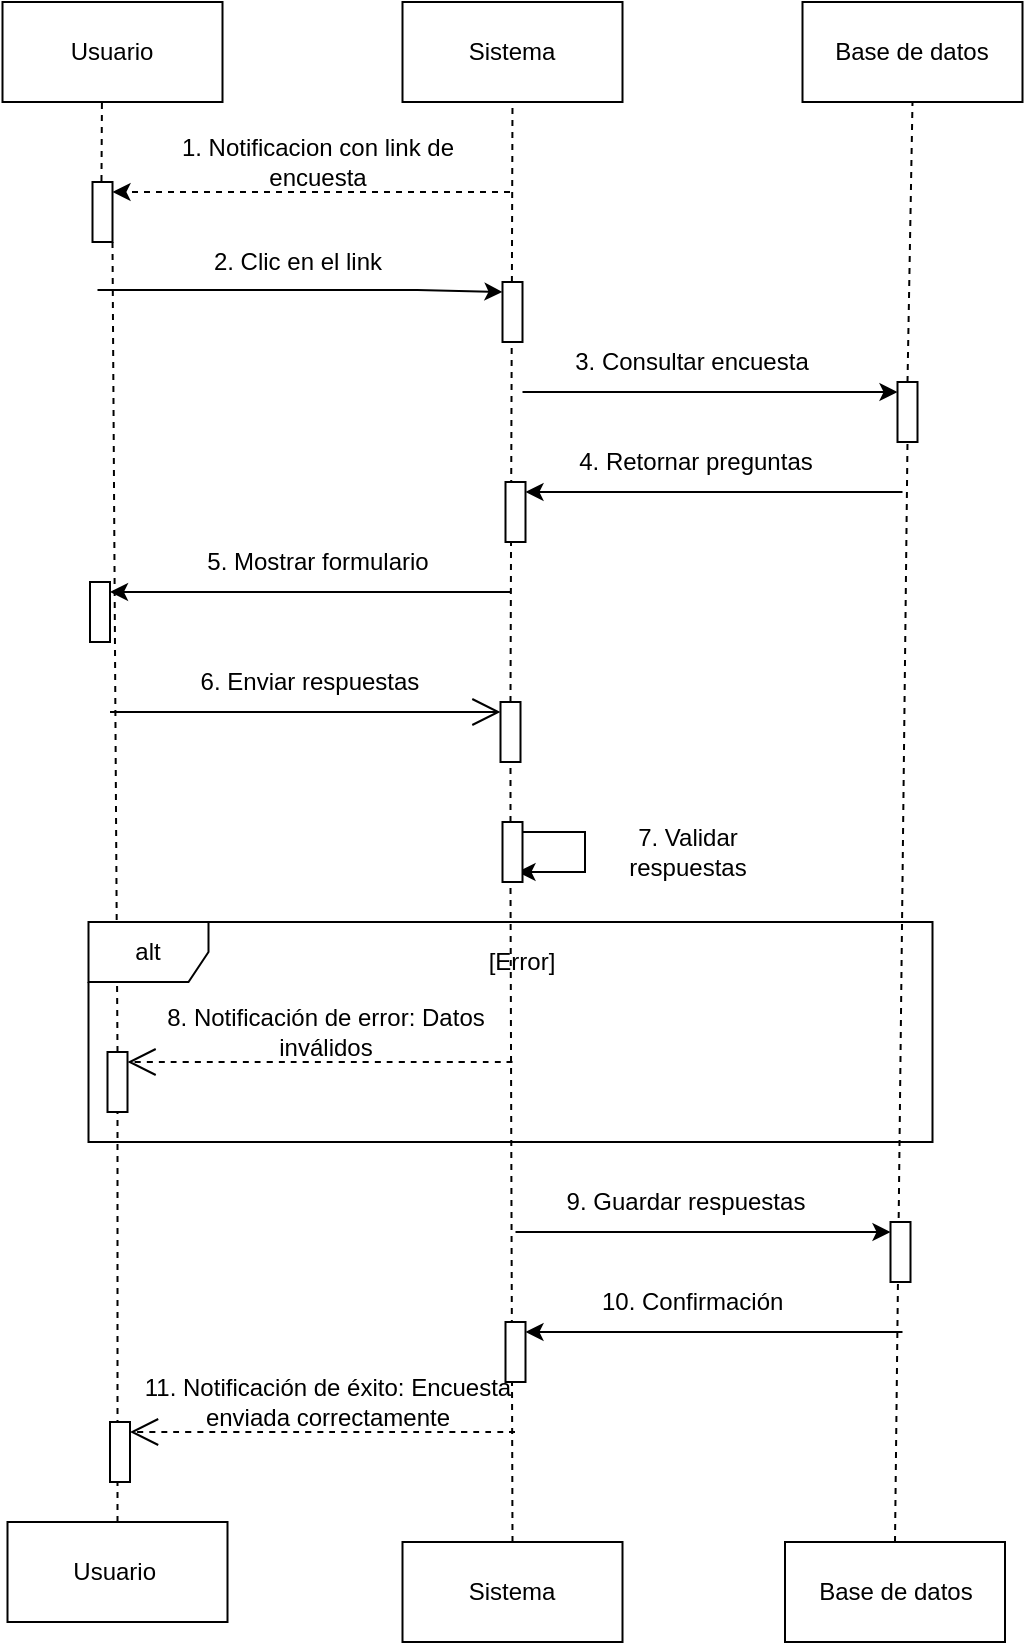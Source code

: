 <mxfile version="27.1.6">
  <diagram name="Página-1" id="esPIXZYzyLC4NXMFk4m4">
    <mxGraphModel grid="1" page="1" gridSize="10" guides="1" tooltips="1" connect="1" arrows="1" fold="1" pageScale="1" pageWidth="827" pageHeight="1169" math="0" shadow="0">
      <root>
        <mxCell id="0" />
        <mxCell id="1" parent="0" />
        <mxCell id="iabGYzuJgo18soV1GwnZ-1" value="Usuario" style="html=1;whiteSpace=wrap;" vertex="1" parent="1">
          <mxGeometry x="106.25" y="60" width="110" height="50" as="geometry" />
        </mxCell>
        <mxCell id="iabGYzuJgo18soV1GwnZ-2" value="Sistema&lt;span style=&quot;color: rgba(0, 0, 0, 0); font-family: monospace; font-size: 0px; text-align: start; text-wrap-mode: nowrap;&quot;&gt;%3CmxGraphModel%3E%3Croot%3E%3CmxCell%20id%3D%220%22%2F%3E%3CmxCell%20id%3D%221%22%20parent%3D%220%22%2F%3E%3CmxCell%20id%3D%222%22%20value%3D%22Usuario%22%20style%3D%22html%3D1%3BwhiteSpace%3Dwrap%3B%22%20vertex%3D%221%22%20parent%3D%221%22%3E%3CmxGeometry%20x%3D%2270%22%20y%3D%2240%22%20width%3D%22110%22%20height%3D%2250%22%20as%3D%22geometry%22%2F%3E%3C%2FmxCell%3E%3C%2Froot%3E%3C%2FmxGraphModel%3E&lt;/span&gt;" style="html=1;whiteSpace=wrap;" vertex="1" parent="1">
          <mxGeometry x="306.25" y="60" width="110" height="50" as="geometry" />
        </mxCell>
        <mxCell id="iabGYzuJgo18soV1GwnZ-3" value="Base de datos" style="html=1;whiteSpace=wrap;" vertex="1" parent="1">
          <mxGeometry x="506.25" y="60" width="110" height="50" as="geometry" />
        </mxCell>
        <mxCell id="iabGYzuJgo18soV1GwnZ-4" value="Usuario&amp;nbsp;" style="html=1;whiteSpace=wrap;" vertex="1" parent="1">
          <mxGeometry x="108.75" y="820" width="110" height="50" as="geometry" />
        </mxCell>
        <mxCell id="iabGYzuJgo18soV1GwnZ-5" value="Sistema&lt;span style=&quot;color: rgba(0, 0, 0, 0); font-family: monospace; font-size: 0px; text-align: start; text-wrap-mode: nowrap;&quot;&gt;%3CmxGraphModel%3E%3Croot%3E%3CmxCell%20id%3D%220%22%2F%3E%3CmxCell%20id%3D%221%22%20parent%3D%220%22%2F%3E%3CmxCell%20id%3D%222%22%20value%3D%22Usuario%22%20style%3D%22html%3D1%3BwhiteSpace%3Dwrap%3B%22%20vertex%3D%221%22%20parent%3D%221%22%3E%3CmxGeometry%20x%3D%2270%22%20y%3D%2240%22%20width%3D%22110%22%20height%3D%2250%22%20as%3D%22geometry%22%2F%3E%3C%2FmxCell%3E%3C%2Froot%3E%3C%2FmxGraphModel%3E&lt;/span&gt;" style="html=1;whiteSpace=wrap;" vertex="1" parent="1">
          <mxGeometry x="306.25" y="830" width="110" height="50" as="geometry" />
        </mxCell>
        <mxCell id="iabGYzuJgo18soV1GwnZ-6" value="Base de datos" style="html=1;whiteSpace=wrap;" vertex="1" parent="1">
          <mxGeometry x="497.5" y="830" width="110" height="50" as="geometry" />
        </mxCell>
        <mxCell id="iabGYzuJgo18soV1GwnZ-12" value="3. Consultar encuesta" style="text;html=1;align=center;verticalAlign=middle;whiteSpace=wrap;rounded=0;" vertex="1" parent="1">
          <mxGeometry x="366.25" y="230" width="170" height="20" as="geometry" />
        </mxCell>
        <mxCell id="iabGYzuJgo18soV1GwnZ-13" value="" style="endArrow=classic;html=1;rounded=0;entryX=0;entryY=0;entryDx=0;entryDy=5;entryPerimeter=0;" edge="1" parent="1" target="iabGYzuJgo18soV1GwnZ-33">
          <mxGeometry width="50" height="50" relative="1" as="geometry">
            <mxPoint x="366.25" y="255" as="sourcePoint" />
            <mxPoint x="641.25" y="250" as="targetPoint" />
          </mxGeometry>
        </mxCell>
        <mxCell id="iabGYzuJgo18soV1GwnZ-14" value="" style="endArrow=none;dashed=1;html=1;rounded=0;exitX=0.5;exitY=0;exitDx=0;exitDy=0;entryX=0.5;entryY=1;entryDx=0;entryDy=0;" edge="1" parent="1" source="iabGYzuJgo18soV1GwnZ-33" target="iabGYzuJgo18soV1GwnZ-3">
          <mxGeometry width="50" height="50" relative="1" as="geometry">
            <mxPoint x="561.25" y="910" as="sourcePoint" />
            <mxPoint x="561.25" y="500" as="targetPoint" />
          </mxGeometry>
        </mxCell>
        <mxCell id="iabGYzuJgo18soV1GwnZ-15" value="" style="endArrow=none;dashed=1;html=1;rounded=0;exitX=0.449;exitY=-0.016;exitDx=0;exitDy=0;exitPerimeter=0;entryX=0.452;entryY=0.991;entryDx=0;entryDy=0;entryPerimeter=0;" edge="1" parent="1" source="iabGYzuJgo18soV1GwnZ-24" target="iabGYzuJgo18soV1GwnZ-1">
          <mxGeometry width="50" height="50" relative="1" as="geometry">
            <mxPoint x="150.25" y="909" as="sourcePoint" />
            <mxPoint x="148.58" y="220.51" as="targetPoint" />
            <Array as="points" />
          </mxGeometry>
        </mxCell>
        <mxCell id="iabGYzuJgo18soV1GwnZ-16" value="6. Enviar respuestas" style="text;html=1;align=center;verticalAlign=middle;whiteSpace=wrap;rounded=0;" vertex="1" parent="1">
          <mxGeometry x="165.25" y="390" width="190" height="20" as="geometry" />
        </mxCell>
        <mxCell id="iabGYzuJgo18soV1GwnZ-17" value="4. Retornar preguntas" style="text;html=1;align=center;verticalAlign=middle;whiteSpace=wrap;rounded=0;" vertex="1" parent="1">
          <mxGeometry x="367.75" y="280" width="170" height="20" as="geometry" />
        </mxCell>
        <mxCell id="iabGYzuJgo18soV1GwnZ-18" value="" style="endArrow=classic;html=1;rounded=0;entryX=1;entryY=0;entryDx=0;entryDy=5;entryPerimeter=0;" edge="1" parent="1" target="iabGYzuJgo18soV1GwnZ-23">
          <mxGeometry width="50" height="50" relative="1" as="geometry">
            <mxPoint x="556.25" y="305" as="sourcePoint" />
            <mxPoint x="248.75" y="260" as="targetPoint" />
          </mxGeometry>
        </mxCell>
        <mxCell id="iabGYzuJgo18soV1GwnZ-19" value="" style="endArrow=none;dashed=1;html=1;rounded=0;entryX=0.5;entryY=1;entryDx=0;entryDy=0;exitX=0.5;exitY=0;exitDx=0;exitDy=0;" edge="1" parent="1" source="iabGYzuJgo18soV1GwnZ-55" target="iabGYzuJgo18soV1GwnZ-2">
          <mxGeometry width="50" height="50" relative="1" as="geometry">
            <mxPoint x="361.25" y="520" as="sourcePoint" />
            <mxPoint x="366.25" y="490" as="targetPoint" />
            <Array as="points" />
          </mxGeometry>
        </mxCell>
        <mxCell id="iabGYzuJgo18soV1GwnZ-23" value="" style="html=1;points=[[0,0,0,0,5],[0,1,0,0,-5],[1,0,0,0,5],[1,1,0,0,-5]];perimeter=orthogonalPerimeter;outlineConnect=0;targetShapes=umlLifeline;portConstraint=eastwest;newEdgeStyle={&quot;curved&quot;:0,&quot;rounded&quot;:0};" vertex="1" parent="1">
          <mxGeometry x="357.75" y="300" width="10" height="30" as="geometry" />
        </mxCell>
        <mxCell id="iabGYzuJgo18soV1GwnZ-24" value="" style="html=1;points=[[0,0,0,0,5],[0,1,0,0,-5],[1,0,0,0,5],[1,1,0,0,-5]];perimeter=orthogonalPerimeter;outlineConnect=0;targetShapes=umlLifeline;portConstraint=eastwest;newEdgeStyle={&quot;curved&quot;:0,&quot;rounded&quot;:0};" vertex="1" parent="1">
          <mxGeometry x="151.25" y="150" width="10" height="30" as="geometry" />
        </mxCell>
        <mxCell id="iabGYzuJgo18soV1GwnZ-25" value="" style="endArrow=classic;html=1;rounded=0;entryX=1;entryY=0;entryDx=0;entryDy=5;entryPerimeter=0;dashed=1;" edge="1" parent="1" target="iabGYzuJgo18soV1GwnZ-24">
          <mxGeometry width="50" height="50" relative="1" as="geometry">
            <mxPoint x="360" y="155" as="sourcePoint" />
            <mxPoint x="475.75" y="126" as="targetPoint" />
          </mxGeometry>
        </mxCell>
        <mxCell id="iabGYzuJgo18soV1GwnZ-26" value="1. Notificacion con link de encuesta" style="text;html=1;align=center;verticalAlign=middle;whiteSpace=wrap;rounded=0;" vertex="1" parent="1">
          <mxGeometry x="178.75" y="130" width="170" height="20" as="geometry" />
        </mxCell>
        <mxCell id="iabGYzuJgo18soV1GwnZ-27" value="" style="html=1;points=[[0,0,0,0,5],[0,1,0,0,-5],[1,0,0,0,5],[1,1,0,0,-5]];perimeter=orthogonalPerimeter;outlineConnect=0;targetShapes=umlLifeline;portConstraint=eastwest;newEdgeStyle={&quot;curved&quot;:0,&quot;rounded&quot;:0};" vertex="1" parent="1">
          <mxGeometry x="356.25" y="200" width="10" height="30" as="geometry" />
        </mxCell>
        <mxCell id="iabGYzuJgo18soV1GwnZ-28" value="" style="endArrow=classic;html=1;rounded=0;entryX=0;entryY=0;entryDx=0;entryDy=5;entryPerimeter=0;" edge="1" parent="1" target="iabGYzuJgo18soV1GwnZ-27">
          <mxGeometry width="50" height="50" relative="1" as="geometry">
            <mxPoint x="153.75" y="204" as="sourcePoint" />
            <mxPoint x="485.75" y="110" as="targetPoint" />
            <Array as="points">
              <mxPoint x="313.75" y="204" />
            </Array>
          </mxGeometry>
        </mxCell>
        <mxCell id="iabGYzuJgo18soV1GwnZ-29" value="2. Clic en el link" style="text;html=1;align=center;verticalAlign=middle;whiteSpace=wrap;rounded=0;" vertex="1" parent="1">
          <mxGeometry x="168.75" y="180" width="170" height="20" as="geometry" />
        </mxCell>
        <mxCell id="iabGYzuJgo18soV1GwnZ-30" value="" style="endArrow=none;dashed=1;html=1;rounded=0;exitX=0.5;exitY=0;exitDx=0;exitDy=0;" edge="1" parent="1" source="iabGYzuJgo18soV1GwnZ-45" target="iabGYzuJgo18soV1GwnZ-24">
          <mxGeometry width="50" height="50" relative="1" as="geometry">
            <mxPoint x="151.25" y="825" as="sourcePoint" />
            <mxPoint x="156" y="460" as="targetPoint" />
            <Array as="points" />
          </mxGeometry>
        </mxCell>
        <mxCell id="iabGYzuJgo18soV1GwnZ-32" value="" style="endArrow=none;dashed=1;html=1;rounded=0;exitX=0.5;exitY=0;exitDx=0;exitDy=0;entryX=0.5;entryY=1;entryDx=0;entryDy=0;" edge="1" parent="1" source="iabGYzuJgo18soV1GwnZ-6" target="iabGYzuJgo18soV1GwnZ-33">
          <mxGeometry width="50" height="50" relative="1" as="geometry">
            <mxPoint x="557.5" y="530" as="sourcePoint" />
            <mxPoint x="561.25" y="200" as="targetPoint" />
          </mxGeometry>
        </mxCell>
        <mxCell id="iabGYzuJgo18soV1GwnZ-33" value="" style="html=1;points=[[0,0,0,0,5],[0,1,0,0,-5],[1,0,0,0,5],[1,1,0,0,-5]];perimeter=orthogonalPerimeter;outlineConnect=0;targetShapes=umlLifeline;portConstraint=eastwest;newEdgeStyle={&quot;curved&quot;:0,&quot;rounded&quot;:0};" vertex="1" parent="1">
          <mxGeometry x="553.75" y="250" width="10" height="30" as="geometry" />
        </mxCell>
        <mxCell id="iabGYzuJgo18soV1GwnZ-37" value="" style="endArrow=open;endSize=12;html=1;rounded=0;fontSize=12;curved=1;entryX=0;entryY=0;entryDx=0;entryDy=5;entryPerimeter=0;" edge="1" parent="1" target="iabGYzuJgo18soV1GwnZ-55">
          <mxGeometry width="160" relative="1" as="geometry">
            <mxPoint x="160" y="415" as="sourcePoint" />
            <mxPoint x="160" y="435" as="targetPoint" />
          </mxGeometry>
        </mxCell>
        <mxCell id="iabGYzuJgo18soV1GwnZ-41" value="alt" style="shape=umlFrame;whiteSpace=wrap;html=1;pointerEvents=0;" vertex="1" parent="1">
          <mxGeometry x="149.25" y="520" width="422" height="110" as="geometry" />
        </mxCell>
        <mxCell id="iabGYzuJgo18soV1GwnZ-42" value="8. Notificación de error: Datos inválidos" style="text;html=1;align=center;verticalAlign=middle;whiteSpace=wrap;rounded=0;" vertex="1" parent="1">
          <mxGeometry x="172.75" y="565" width="190" height="20" as="geometry" />
        </mxCell>
        <mxCell id="iabGYzuJgo18soV1GwnZ-43" value="" style="endArrow=open;endSize=12;html=1;rounded=0;fontSize=12;curved=1;entryX=1;entryY=0;entryDx=0;entryDy=5;entryPerimeter=0;dashed=1;" edge="1" parent="1" target="iabGYzuJgo18soV1GwnZ-45">
          <mxGeometry width="160" relative="1" as="geometry">
            <mxPoint x="361.25" y="590" as="sourcePoint" />
            <mxPoint x="436" y="380" as="targetPoint" />
          </mxGeometry>
        </mxCell>
        <mxCell id="iabGYzuJgo18soV1GwnZ-44" value="" style="endArrow=none;dashed=1;html=1;rounded=0;exitX=0.5;exitY=0;exitDx=0;exitDy=0;" edge="1" parent="1" source="iabGYzuJgo18soV1GwnZ-4" target="iabGYzuJgo18soV1GwnZ-45">
          <mxGeometry width="50" height="50" relative="1" as="geometry">
            <mxPoint x="152.5" y="830" as="sourcePoint" />
            <mxPoint x="152.75" y="600" as="targetPoint" />
            <Array as="points" />
          </mxGeometry>
        </mxCell>
        <mxCell id="iabGYzuJgo18soV1GwnZ-45" value="&lt;span style=&quot;color: rgb(237, 237, 237); font-family: monospace; font-size: 0px; text-align: start;&quot;&gt;%3CmxGraphModel%3E%3Croot%3E%3CmxCell%20id%3D%220%22%2F%3E%3CmxCell%20id%3D%221%22%20parent%3D%220%22%2F%3E%3CmxCell%20id%3D%222%22%20value%3D%22%22%20style%3D%22html%3D1%3Bpoints%3D%5B%5B0%2C0%2C0%2C0%2C5%5D%2C%5B0%2C1%2C0%2C0%2C-5%5D%2C%5B1%2C0%2C0%2C0%2C5%5D%2C%5B1%2C1%2C0%2C0%2C-5%5D%5D%3Bperimeter%3DorthogonalPerimeter%3BoutlineConnect%3D0%3BtargetShapes%3DumlLifeline%3BportConstraint%3Deastwest%3BnewEdgeStyle%3D%7B%26quot%3Bcurved%26quot%3B%3A0%2C%26quot%3Brounded%26quot%3B%3A0%7D%3B%22%20vertex%3D%221%22%20parent%3D%221%22%3E%3CmxGeometry%20x%3D%2285%22%20y%3D%22280%22%20width%3D%2210%22%20height%3D%2230%22%20as%3D%22geometry%22%2F%3E%3C%2FmxCell%3E%3C%2Froot%3E%3C%2FmxGraphModel%3E&lt;/span&gt;&lt;span style=&quot;color: rgb(237, 237, 237); font-family: monospace; font-size: 0px; text-align: start;&quot;&gt;%3CmxGraphModel%3E%3Croot%3E%3CmxCell%20id%3D%220%22%2F%3E%3CmxCell%20id%3D%221%22%20parent%3D%220%22%2F%3E%3CmxCell%20id%3D%222%22%20value%3D%22%22%20style%3D%22html%3D1%3Bpoints%3D%5B%5B0%2C0%2C0%2C0%2C5%5D%2C%5B0%2C1%2C0%2C0%2C-5%5D%2C%5B1%2C0%2C0%2C0%2C5%5D%2C%5B1%2C1%2C0%2C0%2C-5%5D%5D%3Bperimeter%3DorthogonalPerimeter%3BoutlineConnect%3D0%3BtargetShapes%3DumlLifeline%3BportConstraint%3Deastwest%3BnewEdgeStyle%3D%7B%26quot%3Bcurved%26quot%3B%3A0%2C%26quot%3Brounded%26quot%3B%3A0%7D%3B%22%20vertex%3D%221%22%20parent%3D%221%22%3E%3CmxGeometry%20x%3D%2285%22%20y%3D%22280%22%20width%3D%2210%22%20height%3D%2230%22%20as%3D%22geometry%22%2F%3E%3C%2FmxCell%3E%3C%2Froot%3E%3C%2FmxGraphModel%3E&lt;/span&gt;" style="html=1;points=[[0,0,0,0,5],[0,1,0,0,-5],[1,0,0,0,5],[1,1,0,0,-5]];perimeter=orthogonalPerimeter;outlineConnect=0;targetShapes=umlLifeline;portConstraint=eastwest;newEdgeStyle={&quot;curved&quot;:0,&quot;rounded&quot;:0};" vertex="1" parent="1">
          <mxGeometry x="158.75" y="585" width="10" height="30" as="geometry" />
        </mxCell>
        <mxCell id="iabGYzuJgo18soV1GwnZ-47" value="[Error]" style="text;html=1;align=center;verticalAlign=middle;whiteSpace=wrap;rounded=0;" vertex="1" parent="1">
          <mxGeometry x="341.25" y="530" width="50" height="20" as="geometry" />
        </mxCell>
        <mxCell id="iabGYzuJgo18soV1GwnZ-52" value="5. Mostrar formulario" style="text;html=1;align=center;verticalAlign=middle;whiteSpace=wrap;rounded=0;" vertex="1" parent="1">
          <mxGeometry x="178.75" y="330" width="170" height="20" as="geometry" />
        </mxCell>
        <mxCell id="iabGYzuJgo18soV1GwnZ-53" value="" style="endArrow=classic;html=1;rounded=0;entryX=1;entryY=0;entryDx=0;entryDy=5;entryPerimeter=0;" edge="1" parent="1" target="iabGYzuJgo18soV1GwnZ-54">
          <mxGeometry width="50" height="50" relative="1" as="geometry">
            <mxPoint x="360" y="355" as="sourcePoint" />
            <mxPoint x="41" y="310" as="targetPoint" />
          </mxGeometry>
        </mxCell>
        <mxCell id="iabGYzuJgo18soV1GwnZ-54" value="" style="html=1;points=[[0,0,0,0,5],[0,1,0,0,-5],[1,0,0,0,5],[1,1,0,0,-5]];perimeter=orthogonalPerimeter;outlineConnect=0;targetShapes=umlLifeline;portConstraint=eastwest;newEdgeStyle={&quot;curved&quot;:0,&quot;rounded&quot;:0};" vertex="1" parent="1">
          <mxGeometry x="150" y="350" width="10" height="30" as="geometry" />
        </mxCell>
        <mxCell id="iabGYzuJgo18soV1GwnZ-56" value="" style="endArrow=none;dashed=1;html=1;rounded=0;entryX=0.5;entryY=1;entryDx=0;entryDy=0;exitX=0.5;exitY=0;exitDx=0;exitDy=0;" edge="1" parent="1" target="iabGYzuJgo18soV1GwnZ-55">
          <mxGeometry width="50" height="50" relative="1" as="geometry">
            <mxPoint x="360.25" y="470" as="sourcePoint" />
            <mxPoint x="361" y="110" as="targetPoint" />
            <Array as="points" />
          </mxGeometry>
        </mxCell>
        <mxCell id="iabGYzuJgo18soV1GwnZ-55" value="" style="html=1;points=[[0,0,0,0,5],[0,1,0,0,-5],[1,0,0,0,5],[1,1,0,0,-5]];perimeter=orthogonalPerimeter;outlineConnect=0;targetShapes=umlLifeline;portConstraint=eastwest;newEdgeStyle={&quot;curved&quot;:0,&quot;rounded&quot;:0};" vertex="1" parent="1">
          <mxGeometry x="355.25" y="410" width="10" height="30" as="geometry" />
        </mxCell>
        <mxCell id="iabGYzuJgo18soV1GwnZ-59" value="" style="endArrow=none;dashed=1;html=1;rounded=0;entryX=0.5;entryY=1;entryDx=0;entryDy=0;exitX=0.5;exitY=0;exitDx=0;exitDy=0;" edge="1" parent="1" source="iabGYzuJgo18soV1GwnZ-5">
          <mxGeometry width="50" height="50" relative="1" as="geometry">
            <mxPoint x="361" y="830" as="sourcePoint" />
            <mxPoint x="360.25" y="500" as="targetPoint" />
            <Array as="points" />
          </mxGeometry>
        </mxCell>
        <mxCell id="iabGYzuJgo18soV1GwnZ-60" value="7. Validar respuestas" style="text;html=1;align=center;verticalAlign=middle;whiteSpace=wrap;rounded=0;" vertex="1" parent="1">
          <mxGeometry x="401.25" y="475" width="96.25" height="20" as="geometry" />
        </mxCell>
        <mxCell id="iabGYzuJgo18soV1GwnZ-61" value="" style="endArrow=classic;html=1;rounded=0;entryX=1;entryY=1;entryDx=0;entryDy=-5;entryPerimeter=0;exitX=1;exitY=0;exitDx=0;exitDy=5;exitPerimeter=0;edgeStyle=orthogonalEdgeStyle;" edge="1" parent="1">
          <mxGeometry width="50" height="50" relative="1" as="geometry">
            <mxPoint x="363.75" y="475" as="sourcePoint" />
            <mxPoint x="363.75" y="495" as="targetPoint" />
            <Array as="points">
              <mxPoint x="397.5" y="495" />
            </Array>
          </mxGeometry>
        </mxCell>
        <mxCell id="iabGYzuJgo18soV1GwnZ-62" value="" style="html=1;points=[[0,0,0,0,5],[0,1,0,0,-5],[1,0,0,0,5],[1,1,0,0,-5]];perimeter=orthogonalPerimeter;outlineConnect=0;targetShapes=umlLifeline;portConstraint=eastwest;newEdgeStyle={&quot;curved&quot;:0,&quot;rounded&quot;:0};" vertex="1" parent="1">
          <mxGeometry x="356.25" y="470" width="10" height="30" as="geometry" />
        </mxCell>
        <mxCell id="iabGYzuJgo18soV1GwnZ-63" value="9. Guardar respuestas" style="text;html=1;align=center;verticalAlign=middle;whiteSpace=wrap;rounded=0;" vertex="1" parent="1">
          <mxGeometry x="362.75" y="650" width="170" height="20" as="geometry" />
        </mxCell>
        <mxCell id="iabGYzuJgo18soV1GwnZ-64" value="" style="endArrow=classic;html=1;rounded=0;entryX=0;entryY=0;entryDx=0;entryDy=5;entryPerimeter=0;" edge="1" parent="1" target="iabGYzuJgo18soV1GwnZ-66">
          <mxGeometry width="50" height="50" relative="1" as="geometry">
            <mxPoint x="362.75" y="675" as="sourcePoint" />
            <mxPoint x="637.75" y="670" as="targetPoint" />
          </mxGeometry>
        </mxCell>
        <mxCell id="iabGYzuJgo18soV1GwnZ-66" value="" style="html=1;points=[[0,0,0,0,5],[0,1,0,0,-5],[1,0,0,0,5],[1,1,0,0,-5]];perimeter=orthogonalPerimeter;outlineConnect=0;targetShapes=umlLifeline;portConstraint=eastwest;newEdgeStyle={&quot;curved&quot;:0,&quot;rounded&quot;:0};" vertex="1" parent="1">
          <mxGeometry x="550.25" y="670" width="10" height="30" as="geometry" />
        </mxCell>
        <mxCell id="iabGYzuJgo18soV1GwnZ-68" value="10. Confirmación&amp;nbsp;" style="text;html=1;align=center;verticalAlign=middle;whiteSpace=wrap;rounded=0;" vertex="1" parent="1">
          <mxGeometry x="367.75" y="700" width="170" height="20" as="geometry" />
        </mxCell>
        <mxCell id="iabGYzuJgo18soV1GwnZ-69" value="" style="endArrow=classic;html=1;rounded=0;entryX=1;entryY=0;entryDx=0;entryDy=5;entryPerimeter=0;" edge="1" parent="1" target="iabGYzuJgo18soV1GwnZ-70">
          <mxGeometry width="50" height="50" relative="1" as="geometry">
            <mxPoint x="556.25" y="725" as="sourcePoint" />
            <mxPoint x="248.75" y="680" as="targetPoint" />
          </mxGeometry>
        </mxCell>
        <mxCell id="iabGYzuJgo18soV1GwnZ-70" value="" style="html=1;points=[[0,0,0,0,5],[0,1,0,0,-5],[1,0,0,0,5],[1,1,0,0,-5]];perimeter=orthogonalPerimeter;outlineConnect=0;targetShapes=umlLifeline;portConstraint=eastwest;newEdgeStyle={&quot;curved&quot;:0,&quot;rounded&quot;:0};" vertex="1" parent="1">
          <mxGeometry x="357.75" y="720" width="10" height="30" as="geometry" />
        </mxCell>
        <mxCell id="iabGYzuJgo18soV1GwnZ-71" value="11. Notificación de éxito: Encuesta enviada correctamente" style="text;html=1;align=center;verticalAlign=middle;whiteSpace=wrap;rounded=0;" vertex="1" parent="1">
          <mxGeometry x="174" y="750" width="190" height="20" as="geometry" />
        </mxCell>
        <mxCell id="iabGYzuJgo18soV1GwnZ-72" value="" style="endArrow=open;endSize=12;html=1;rounded=0;fontSize=12;curved=1;entryX=1;entryY=0;entryDx=0;entryDy=5;entryPerimeter=0;dashed=1;" edge="1" parent="1" target="iabGYzuJgo18soV1GwnZ-73">
          <mxGeometry width="160" relative="1" as="geometry">
            <mxPoint x="362.5" y="775" as="sourcePoint" />
            <mxPoint x="437.25" y="565" as="targetPoint" />
          </mxGeometry>
        </mxCell>
        <mxCell id="iabGYzuJgo18soV1GwnZ-73" value="&lt;span style=&quot;color: rgb(237, 237, 237); font-family: monospace; font-size: 0px; text-align: start;&quot;&gt;%3CmxGraphModel%3E%3Croot%3E%3CmxCell%20id%3D%220%22%2F%3E%3CmxCell%20id%3D%221%22%20parent%3D%220%22%2F%3E%3CmxCell%20id%3D%222%22%20value%3D%22%22%20style%3D%22html%3D1%3Bpoints%3D%5B%5B0%2C0%2C0%2C0%2C5%5D%2C%5B0%2C1%2C0%2C0%2C-5%5D%2C%5B1%2C0%2C0%2C0%2C5%5D%2C%5B1%2C1%2C0%2C0%2C-5%5D%5D%3Bperimeter%3DorthogonalPerimeter%3BoutlineConnect%3D0%3BtargetShapes%3DumlLifeline%3BportConstraint%3Deastwest%3BnewEdgeStyle%3D%7B%26quot%3Bcurved%26quot%3B%3A0%2C%26quot%3Brounded%26quot%3B%3A0%7D%3B%22%20vertex%3D%221%22%20parent%3D%221%22%3E%3CmxGeometry%20x%3D%2285%22%20y%3D%22280%22%20width%3D%2210%22%20height%3D%2230%22%20as%3D%22geometry%22%2F%3E%3C%2FmxCell%3E%3C%2Froot%3E%3C%2FmxGraphModel%3E&lt;/span&gt;&lt;span style=&quot;color: rgb(237, 237, 237); font-family: monospace; font-size: 0px; text-align: start;&quot;&gt;%3CmxGraphModel%3E%3Croot%3E%3CmxCell%20id%3D%220%22%2F%3E%3CmxCell%20id%3D%221%22%20parent%3D%220%22%2F%3E%3CmxCell%20id%3D%222%22%20value%3D%22%22%20style%3D%22html%3D1%3Bpoints%3D%5B%5B0%2C0%2C0%2C0%2C5%5D%2C%5B0%2C1%2C0%2C0%2C-5%5D%2C%5B1%2C0%2C0%2C0%2C5%5D%2C%5B1%2C1%2C0%2C0%2C-5%5D%5D%3Bperimeter%3DorthogonalPerimeter%3BoutlineConnect%3D0%3BtargetShapes%3DumlLifeline%3BportConstraint%3Deastwest%3BnewEdgeStyle%3D%7B%26quot%3Bcurved%26quot%3B%3A0%2C%26quot%3Brounded%26quot%3B%3A0%7D%3B%22%20vertex%3D%221%22%20parent%3D%221%22%3E%3CmxGeometry%20x%3D%2285%22%20y%3D%22280%22%20width%3D%2210%22%20height%3D%2230%22%20as%3D%22geometry%22%2F%3E%3C%2FmxCell%3E%3C%2Froot%3E%3C%2FmxGraphModel%3E&lt;/span&gt;" style="html=1;points=[[0,0,0,0,5],[0,1,0,0,-5],[1,0,0,0,5],[1,1,0,0,-5]];perimeter=orthogonalPerimeter;outlineConnect=0;targetShapes=umlLifeline;portConstraint=eastwest;newEdgeStyle={&quot;curved&quot;:0,&quot;rounded&quot;:0};" vertex="1" parent="1">
          <mxGeometry x="160" y="770" width="10" height="30" as="geometry" />
        </mxCell>
      </root>
    </mxGraphModel>
  </diagram>
</mxfile>
